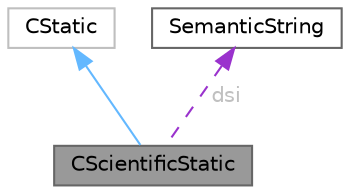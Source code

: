 digraph "CScientificStatic"
{
 // LATEX_PDF_SIZE
  bgcolor="transparent";
  edge [fontname=Helvetica,fontsize=10,labelfontname=Helvetica,labelfontsize=10];
  node [fontname=Helvetica,fontsize=10,shape=box,height=0.2,width=0.4];
  Node1 [id="Node000001",label="CScientificStatic",height=0.2,width=0.4,color="gray40", fillcolor="grey60", style="filled", fontcolor="black",tooltip="Класс настраиваемого статического элемента управления для отображения математических выражений со спе..."];
  Node2 -> Node1 [id="edge1_Node000001_Node000002",dir="back",color="steelblue1",style="solid",tooltip=" "];
  Node2 [id="Node000002",label="CStatic",height=0.2,width=0.4,color="grey75", fillcolor="white", style="filled",tooltip=" "];
  Node3 -> Node1 [id="edge2_Node000001_Node000003",dir="back",color="darkorchid3",style="dashed",tooltip=" ",label=" dsi",fontcolor="grey" ];
  Node3 [id="Node000003",label="SemanticString",height=0.2,width=0.4,color="gray40", fillcolor="white", style="filled",URL="$classSemanticString.html",tooltip="Представляет семантическую строку для отображения математических выражений со стилизацией."];
}
